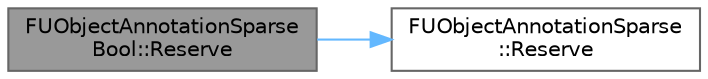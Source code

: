 digraph "FUObjectAnnotationSparseBool::Reserve"
{
 // INTERACTIVE_SVG=YES
 // LATEX_PDF_SIZE
  bgcolor="transparent";
  edge [fontname=Helvetica,fontsize=10,labelfontname=Helvetica,labelfontsize=10];
  node [fontname=Helvetica,fontsize=10,shape=box,height=0.2,width=0.4];
  rankdir="LR";
  Node1 [id="Node000001",label="FUObjectAnnotationSparse\lBool::Reserve",height=0.2,width=0.4,color="gray40", fillcolor="grey60", style="filled", fontcolor="black",tooltip="Reserves memory for the annotation map for the specified number of elements, used to avoid reallocati..."];
  Node1 -> Node2 [id="edge1_Node000001_Node000002",color="steelblue1",style="solid",tooltip=" "];
  Node2 [id="Node000002",label="FUObjectAnnotationSparse\l::Reserve",height=0.2,width=0.4,color="grey40", fillcolor="white", style="filled",URL="$d3/d28/classFUObjectAnnotationSparse.html#a5143b8b6f9b14ddc6e8a756e61c84e66",tooltip="Reserves memory for the annotation map for the specified number of elements, used to avoid reallocati..."];
}
